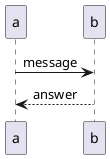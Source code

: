 {
  "sha1": "945go9nvy9jm2jfhpx6i45ssa01n1ro",
  "insertion": {
    "when": "2024-05-30T20:48:21.598Z",
    "url": "https://github.com/plantuml/plantuml/issues/212",
    "user": "plantuml@gmail.com"
  }
}
@startuml
hide empty description

a -> b: message
return answer
@enduml
